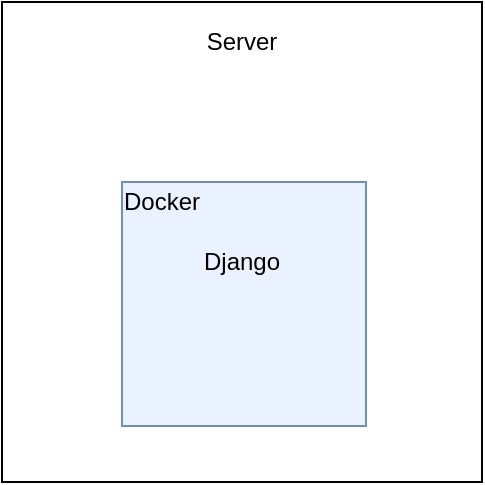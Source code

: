 <mxfile version="14.3.2" type="github">
  <diagram id="1tVyW97FY1OL8XUODhdm" name="Page-1">
    <mxGraphModel dx="880" dy="696" grid="1" gridSize="10" guides="1" tooltips="1" connect="1" arrows="1" fold="1" page="1" pageScale="1" pageWidth="1100" pageHeight="850" math="0" shadow="0">
      <root>
        <mxCell id="0" />
        <mxCell id="1" parent="0" />
        <mxCell id="Z48XP9DZod-dPxHorak8-1" value="" style="whiteSpace=wrap;html=1;aspect=fixed;" vertex="1" parent="1">
          <mxGeometry x="720" y="100" width="240" height="240" as="geometry" />
        </mxCell>
        <mxCell id="Z48XP9DZod-dPxHorak8-5" value="Server" style="text;html=1;strokeColor=none;fillColor=none;align=center;verticalAlign=middle;whiteSpace=wrap;rounded=0;" vertex="1" parent="1">
          <mxGeometry x="820" y="110" width="40" height="20" as="geometry" />
        </mxCell>
        <mxCell id="Z48XP9DZod-dPxHorak8-6" value="" style="whiteSpace=wrap;html=1;aspect=fixed;labelBorderColor=none;labelBackgroundColor=none;strokeColor=#6c8ebf;fillColor=#EBF2FF;" vertex="1" parent="1">
          <mxGeometry x="780" y="190" width="122" height="122" as="geometry" />
        </mxCell>
        <mxCell id="Z48XP9DZod-dPxHorak8-4" value="" style="shape=image;html=1;verticalAlign=top;verticalLabelPosition=bottom;labelBackgroundColor=#ffffff;imageAspect=0;aspect=fixed;image=https://cdn3.iconfinder.com/data/icons/logos-and-brands-adobe/512/267_Python-128.png" vertex="1" parent="1">
          <mxGeometry x="808" y="248" width="64" height="64" as="geometry" />
        </mxCell>
        <mxCell id="Z48XP9DZod-dPxHorak8-7" value="Django" style="text;html=1;strokeColor=none;fillColor=none;align=center;verticalAlign=middle;whiteSpace=wrap;rounded=0;" vertex="1" parent="1">
          <mxGeometry x="820" y="220" width="40" height="20" as="geometry" />
        </mxCell>
        <mxCell id="Z48XP9DZod-dPxHorak8-9" value="Docker" style="text;html=1;strokeColor=none;fillColor=none;align=center;verticalAlign=middle;whiteSpace=wrap;rounded=0;" vertex="1" parent="1">
          <mxGeometry x="780" y="190" width="40" height="20" as="geometry" />
        </mxCell>
      </root>
    </mxGraphModel>
  </diagram>
</mxfile>
